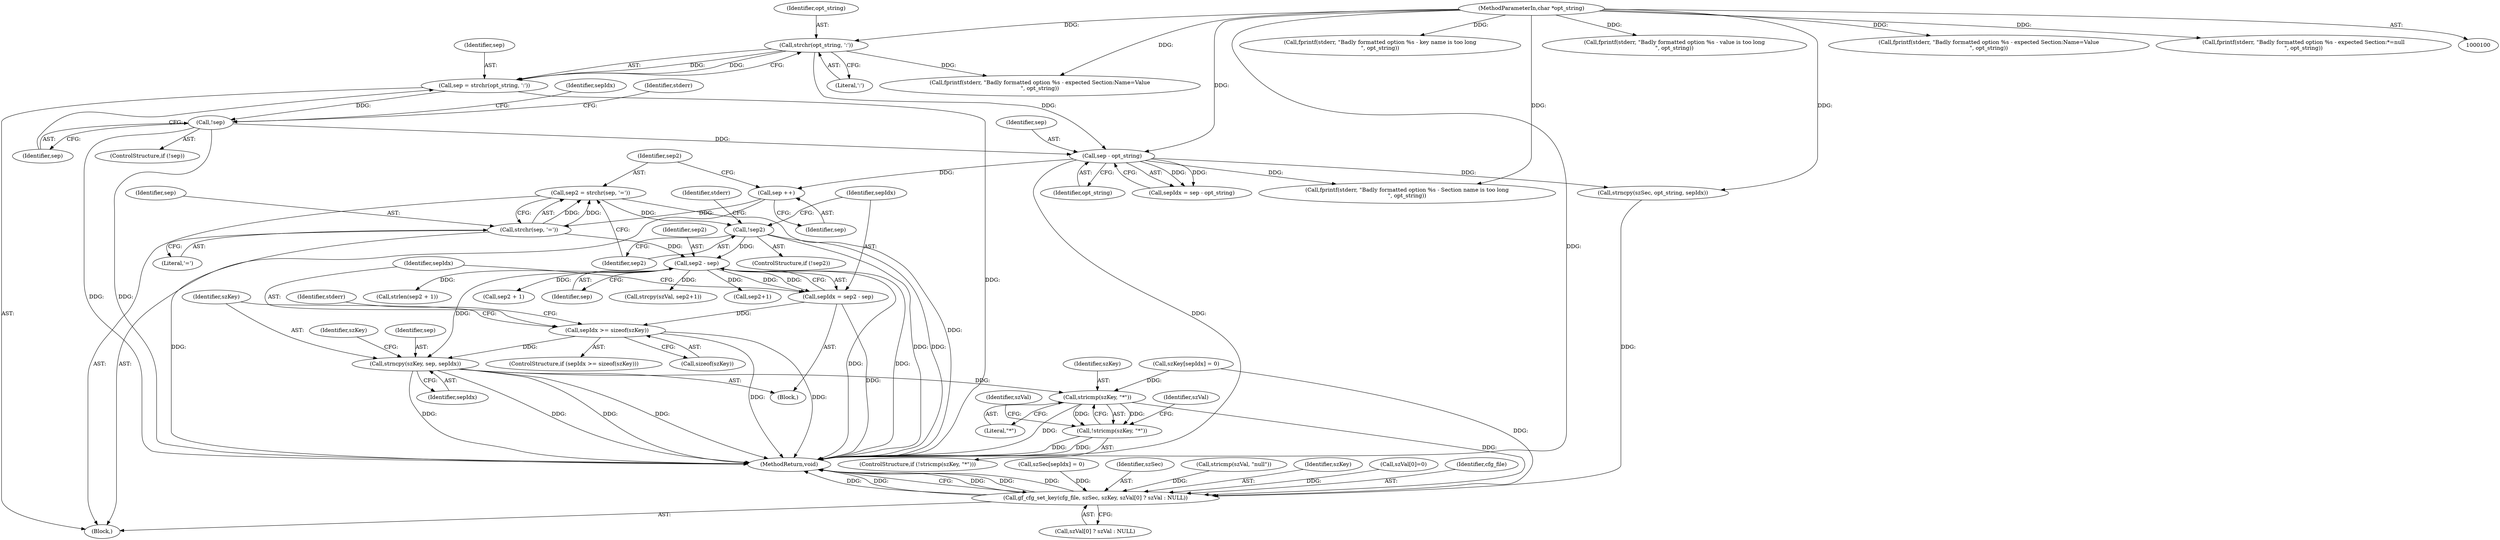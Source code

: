 digraph "0_gpac_35ab4475a7df9b2a4bcab235e379c0c3ec543658_2@API" {
"1000183" [label="(Call,strncpy(szKey, sep, sepIdx))"];
"1000169" [label="(Call,sep2 - sep)"];
"1000157" [label="(Call,!sep2)"];
"1000151" [label="(Call,sep2 = strchr(sep, '='))"];
"1000153" [label="(Call,strchr(sep, '='))"];
"1000149" [label="(Call,sep ++)"];
"1000126" [label="(Call,sep - opt_string)"];
"1000114" [label="(Call,!sep)"];
"1000108" [label="(Call,sep = strchr(opt_string, ':'))"];
"1000110" [label="(Call,strchr(opt_string, ':'))"];
"1000101" [label="(MethodParameterIn,char *opt_string)"];
"1000173" [label="(Call,sepIdx >= sizeof(szKey))"];
"1000167" [label="(Call,sepIdx = sep2 - sep)"];
"1000213" [label="(Call,stricmp(szKey, \"*\"))"];
"1000212" [label="(Call,!stricmp(szKey, \"*\"))"];
"1000242" [label="(Call,gf_cfg_set_key(cfg_file, szSec, szKey, szVal[0] ? szVal : NULL))"];
"1000173" [label="(Call,sepIdx >= sizeof(szKey))"];
"1000161" [label="(Identifier,stderr)"];
"1000124" [label="(Call,sepIdx = sep - opt_string)"];
"1000194" [label="(Call,strlen(sep2 + 1))"];
"1000156" [label="(ControlStructure,if (!sep2))"];
"1000114" [label="(Call,!sep)"];
"1000128" [label="(Identifier,opt_string)"];
"1000168" [label="(Identifier,sepIdx)"];
"1000150" [label="(Identifier,sep)"];
"1000186" [label="(Identifier,sepIdx)"];
"1000252" [label="(MethodReturn,void)"];
"1000184" [label="(Identifier,szKey)"];
"1000118" [label="(Identifier,stderr)"];
"1000195" [label="(Call,sep2 + 1)"];
"1000152" [label="(Identifier,sep2)"];
"1000155" [label="(Literal,'=')"];
"1000115" [label="(Identifier,sep)"];
"1000125" [label="(Identifier,sepIdx)"];
"1000212" [label="(Call,!stricmp(szKey, \"*\"))"];
"1000174" [label="(Identifier,sepIdx)"];
"1000140" [label="(Call,strncpy(szSec, opt_string, sepIdx))"];
"1000110" [label="(Call,strchr(opt_string, ':'))"];
"1000187" [label="(Call,szKey[sepIdx] = 0)"];
"1000219" [label="(Identifier,szVal)"];
"1000211" [label="(ControlStructure,if (!stricmp(szKey, \"*\")))"];
"1000171" [label="(Identifier,sep)"];
"1000234" [label="(Identifier,szVal)"];
"1000214" [label="(Identifier,szKey)"];
"1000157" [label="(Call,!sep2)"];
"1000183" [label="(Call,strncpy(szKey, sep, sepIdx))"];
"1000127" [label="(Identifier,sep)"];
"1000126" [label="(Call,sep - opt_string)"];
"1000108" [label="(Call,sep = strchr(opt_string, ':'))"];
"1000178" [label="(Call,fprintf(stderr, \"Badly formatted option %s - key name is too long\n\", opt_string))"];
"1000144" [label="(Call,szSec[sepIdx] = 0)"];
"1000201" [label="(Call,fprintf(stderr, \"Badly formatted option %s - value is too long\n\", opt_string))"];
"1000117" [label="(Call,fprintf(stderr, \"Badly formatted option %s - expected Section:Name=Value\n\", opt_string))"];
"1000244" [label="(Identifier,szSec)"];
"1000189" [label="(Identifier,szKey)"];
"1000213" [label="(Call,stricmp(szKey, \"*\"))"];
"1000233" [label="(Call,stricmp(szVal, \"null\"))"];
"1000170" [label="(Identifier,sep2)"];
"1000135" [label="(Call,fprintf(stderr, \"Badly formatted option %s - Section name is too long\n\", opt_string))"];
"1000112" [label="(Literal,':')"];
"1000111" [label="(Identifier,opt_string)"];
"1000101" [label="(MethodParameterIn,char *opt_string)"];
"1000245" [label="(Identifier,szKey)"];
"1000242" [label="(Call,gf_cfg_set_key(cfg_file, szSec, szKey, szVal[0] ? szVal : NULL))"];
"1000215" [label="(Literal,\"*\")"];
"1000237" [label="(Call,szVal[0]=0)"];
"1000158" [label="(Identifier,sep2)"];
"1000206" [label="(Call,strcpy(szVal, sep2+1))"];
"1000175" [label="(Call,sizeof(szKey))"];
"1000102" [label="(Block,)"];
"1000153" [label="(Call,strchr(sep, '='))"];
"1000149" [label="(Call,sep ++)"];
"1000113" [label="(ControlStructure,if (!sep))"];
"1000109" [label="(Identifier,sep)"];
"1000243" [label="(Identifier,cfg_file)"];
"1000154" [label="(Identifier,sep)"];
"1000208" [label="(Call,sep2+1)"];
"1000172" [label="(ControlStructure,if (sepIdx >= sizeof(szKey)))"];
"1000160" [label="(Call,fprintf(stderr, \"Badly formatted option %s - expected Section:Name=Value\n\", opt_string))"];
"1000179" [label="(Identifier,stderr)"];
"1000246" [label="(Call,szVal[0] ? szVal : NULL)"];
"1000222" [label="(Call,fprintf(stderr, \"Badly formatted option %s - expected Section:*=null\n\", opt_string))"];
"1000167" [label="(Call,sepIdx = sep2 - sep)"];
"1000185" [label="(Identifier,sep)"];
"1000151" [label="(Call,sep2 = strchr(sep, '='))"];
"1000169" [label="(Call,sep2 - sep)"];
"1000165" [label="(Block,)"];
"1000183" -> "1000165"  [label="AST: "];
"1000183" -> "1000186"  [label="CFG: "];
"1000184" -> "1000183"  [label="AST: "];
"1000185" -> "1000183"  [label="AST: "];
"1000186" -> "1000183"  [label="AST: "];
"1000189" -> "1000183"  [label="CFG: "];
"1000183" -> "1000252"  [label="DDG: "];
"1000183" -> "1000252"  [label="DDG: "];
"1000183" -> "1000252"  [label="DDG: "];
"1000183" -> "1000252"  [label="DDG: "];
"1000169" -> "1000183"  [label="DDG: "];
"1000173" -> "1000183"  [label="DDG: "];
"1000183" -> "1000213"  [label="DDG: "];
"1000169" -> "1000167"  [label="AST: "];
"1000169" -> "1000171"  [label="CFG: "];
"1000170" -> "1000169"  [label="AST: "];
"1000171" -> "1000169"  [label="AST: "];
"1000167" -> "1000169"  [label="CFG: "];
"1000169" -> "1000252"  [label="DDG: "];
"1000169" -> "1000252"  [label="DDG: "];
"1000169" -> "1000167"  [label="DDG: "];
"1000169" -> "1000167"  [label="DDG: "];
"1000157" -> "1000169"  [label="DDG: "];
"1000153" -> "1000169"  [label="DDG: "];
"1000169" -> "1000194"  [label="DDG: "];
"1000169" -> "1000195"  [label="DDG: "];
"1000169" -> "1000206"  [label="DDG: "];
"1000169" -> "1000208"  [label="DDG: "];
"1000157" -> "1000156"  [label="AST: "];
"1000157" -> "1000158"  [label="CFG: "];
"1000158" -> "1000157"  [label="AST: "];
"1000161" -> "1000157"  [label="CFG: "];
"1000168" -> "1000157"  [label="CFG: "];
"1000157" -> "1000252"  [label="DDG: "];
"1000157" -> "1000252"  [label="DDG: "];
"1000151" -> "1000157"  [label="DDG: "];
"1000151" -> "1000102"  [label="AST: "];
"1000151" -> "1000153"  [label="CFG: "];
"1000152" -> "1000151"  [label="AST: "];
"1000153" -> "1000151"  [label="AST: "];
"1000158" -> "1000151"  [label="CFG: "];
"1000151" -> "1000252"  [label="DDG: "];
"1000153" -> "1000151"  [label="DDG: "];
"1000153" -> "1000151"  [label="DDG: "];
"1000153" -> "1000155"  [label="CFG: "];
"1000154" -> "1000153"  [label="AST: "];
"1000155" -> "1000153"  [label="AST: "];
"1000153" -> "1000252"  [label="DDG: "];
"1000149" -> "1000153"  [label="DDG: "];
"1000149" -> "1000102"  [label="AST: "];
"1000149" -> "1000150"  [label="CFG: "];
"1000150" -> "1000149"  [label="AST: "];
"1000152" -> "1000149"  [label="CFG: "];
"1000126" -> "1000149"  [label="DDG: "];
"1000126" -> "1000124"  [label="AST: "];
"1000126" -> "1000128"  [label="CFG: "];
"1000127" -> "1000126"  [label="AST: "];
"1000128" -> "1000126"  [label="AST: "];
"1000124" -> "1000126"  [label="CFG: "];
"1000126" -> "1000252"  [label="DDG: "];
"1000126" -> "1000124"  [label="DDG: "];
"1000126" -> "1000124"  [label="DDG: "];
"1000114" -> "1000126"  [label="DDG: "];
"1000110" -> "1000126"  [label="DDG: "];
"1000101" -> "1000126"  [label="DDG: "];
"1000126" -> "1000135"  [label="DDG: "];
"1000126" -> "1000140"  [label="DDG: "];
"1000114" -> "1000113"  [label="AST: "];
"1000114" -> "1000115"  [label="CFG: "];
"1000115" -> "1000114"  [label="AST: "];
"1000118" -> "1000114"  [label="CFG: "];
"1000125" -> "1000114"  [label="CFG: "];
"1000114" -> "1000252"  [label="DDG: "];
"1000114" -> "1000252"  [label="DDG: "];
"1000108" -> "1000114"  [label="DDG: "];
"1000108" -> "1000102"  [label="AST: "];
"1000108" -> "1000110"  [label="CFG: "];
"1000109" -> "1000108"  [label="AST: "];
"1000110" -> "1000108"  [label="AST: "];
"1000115" -> "1000108"  [label="CFG: "];
"1000108" -> "1000252"  [label="DDG: "];
"1000110" -> "1000108"  [label="DDG: "];
"1000110" -> "1000108"  [label="DDG: "];
"1000110" -> "1000112"  [label="CFG: "];
"1000111" -> "1000110"  [label="AST: "];
"1000112" -> "1000110"  [label="AST: "];
"1000101" -> "1000110"  [label="DDG: "];
"1000110" -> "1000117"  [label="DDG: "];
"1000101" -> "1000100"  [label="AST: "];
"1000101" -> "1000252"  [label="DDG: "];
"1000101" -> "1000117"  [label="DDG: "];
"1000101" -> "1000135"  [label="DDG: "];
"1000101" -> "1000140"  [label="DDG: "];
"1000101" -> "1000160"  [label="DDG: "];
"1000101" -> "1000178"  [label="DDG: "];
"1000101" -> "1000201"  [label="DDG: "];
"1000101" -> "1000222"  [label="DDG: "];
"1000173" -> "1000172"  [label="AST: "];
"1000173" -> "1000175"  [label="CFG: "];
"1000174" -> "1000173"  [label="AST: "];
"1000175" -> "1000173"  [label="AST: "];
"1000179" -> "1000173"  [label="CFG: "];
"1000184" -> "1000173"  [label="CFG: "];
"1000173" -> "1000252"  [label="DDG: "];
"1000173" -> "1000252"  [label="DDG: "];
"1000167" -> "1000173"  [label="DDG: "];
"1000167" -> "1000165"  [label="AST: "];
"1000168" -> "1000167"  [label="AST: "];
"1000174" -> "1000167"  [label="CFG: "];
"1000167" -> "1000252"  [label="DDG: "];
"1000213" -> "1000212"  [label="AST: "];
"1000213" -> "1000215"  [label="CFG: "];
"1000214" -> "1000213"  [label="AST: "];
"1000215" -> "1000213"  [label="AST: "];
"1000212" -> "1000213"  [label="CFG: "];
"1000213" -> "1000252"  [label="DDG: "];
"1000213" -> "1000212"  [label="DDG: "];
"1000213" -> "1000212"  [label="DDG: "];
"1000187" -> "1000213"  [label="DDG: "];
"1000213" -> "1000242"  [label="DDG: "];
"1000212" -> "1000211"  [label="AST: "];
"1000219" -> "1000212"  [label="CFG: "];
"1000234" -> "1000212"  [label="CFG: "];
"1000212" -> "1000252"  [label="DDG: "];
"1000212" -> "1000252"  [label="DDG: "];
"1000242" -> "1000102"  [label="AST: "];
"1000242" -> "1000246"  [label="CFG: "];
"1000243" -> "1000242"  [label="AST: "];
"1000244" -> "1000242"  [label="AST: "];
"1000245" -> "1000242"  [label="AST: "];
"1000246" -> "1000242"  [label="AST: "];
"1000252" -> "1000242"  [label="CFG: "];
"1000242" -> "1000252"  [label="DDG: "];
"1000242" -> "1000252"  [label="DDG: "];
"1000242" -> "1000252"  [label="DDG: "];
"1000242" -> "1000252"  [label="DDG: "];
"1000242" -> "1000252"  [label="DDG: "];
"1000140" -> "1000242"  [label="DDG: "];
"1000144" -> "1000242"  [label="DDG: "];
"1000187" -> "1000242"  [label="DDG: "];
"1000237" -> "1000242"  [label="DDG: "];
"1000233" -> "1000242"  [label="DDG: "];
}
